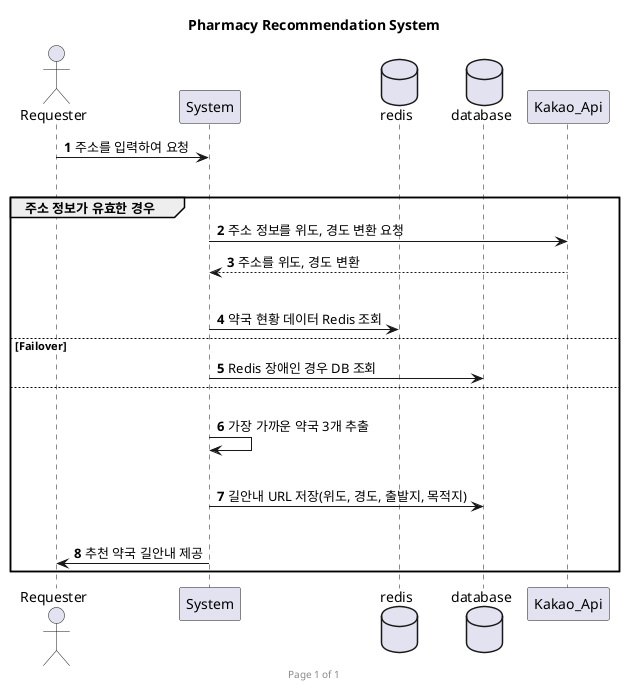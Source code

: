 @startuml
'https://plantuml.com/sequence-diagram

autonumber

actor Requester

participant System
database redis
database database
participant Kakao_Api

title Pharmacy Recommendation System
footer Page %page% of %lastpage%

skinparam responseMessageBelowArrow true

Requester -> System: 주소를 입력하여 요청

|||
group 주소 정보가 유효한 경우
    System -> Kakao_Api: 주소 정보를 위도, 경도 변환 요청
    Kakao_Api --> System: 주소를 위도, 경도 변환
|||
    System -> redis: 약국 현황 데이터 Redis 조회
    else Failover
        System -> database: Redis 장애인 경우 DB 조회
    else
|||
    System -> System: 가장 가까운 약국 3개 추출
|||
    System -> database: 길안내 URL 저장(위도, 경도, 출발지, 목적지)
|||
    System -> Requester: 추천 약국 길안내 제공
end

@enduml